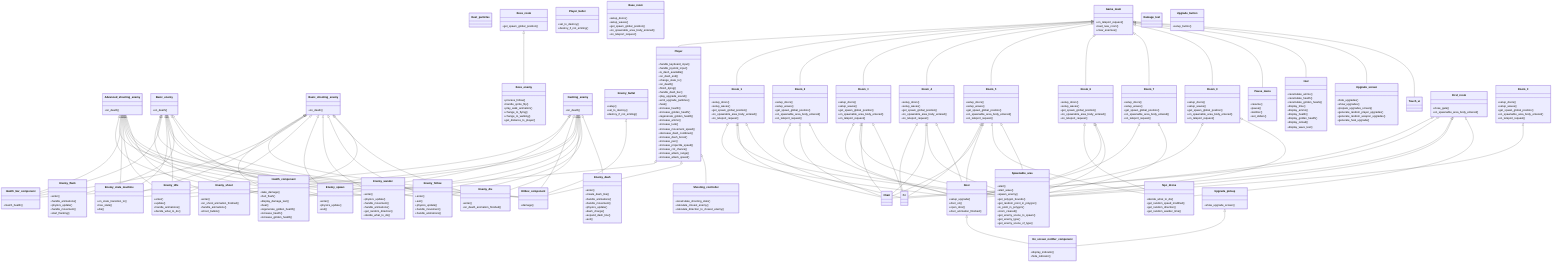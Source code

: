 classDiagram
	class Dust_particles
	class Advanced_shooting_enemy
	Advanced_shooting_enemy: +on_death()
	Advanced_shooting_enemy <|-- Health_component
	Advanced_shooting_enemy <|-- Hitbox_component
	Advanced_shooting_enemy <|-- Health_bar_component
	Advanced_shooting_enemy <|-- Enemy_state_machine
	Advanced_shooting_enemy <|-- Enemy_idle
	Advanced_shooting_enemy <|-- Enemy_spawn
	Advanced_shooting_enemy <|-- Enemy_wander
	Advanced_shooting_enemy <|-- Enemy_follow
	Advanced_shooting_enemy <|-- Enemy_die
	Advanced_shooting_enemy <|-- Enemy_shoot
	class Basic_enemy
	Basic_enemy: +on_death()
	Basic_enemy <|-- Health_component
	Basic_enemy <|-- Hitbox_component
	Basic_enemy <|-- Health_bar_component
	Basic_enemy <|-- Enemy_state_machine
	Basic_enemy <|-- Enemy_idle
	Basic_enemy <|-- Enemy_wander
	Basic_enemy <|-- Enemy_follow
	Basic_enemy <|-- Enemy_flank
	Basic_enemy <|-- Enemy_spawn
	Basic_enemy <|-- Enemy_die
	class Basic_shooting_enemy
	Basic_shooting_enemy: +on_death()
	Basic_shooting_enemy <|-- Health_component
	Basic_shooting_enemy <|-- Hitbox_component
	Basic_shooting_enemy <|-- Health_bar_component
	Basic_shooting_enemy <|-- Enemy_state_machine
	Basic_shooting_enemy <|-- Enemy_idle
	Basic_shooting_enemy <|-- Enemy_spawn
	Basic_shooting_enemy <|-- Enemy_wander
	Basic_shooting_enemy <|-- Enemy_follow
	Basic_shooting_enemy <|-- Enemy_die
	Basic_shooting_enemy <|-- Enemy_shoot
	class Boss_enemy
	Boss_enemy: +process_follow()
	Boss_enemy: +handle_sprite_flip()
	Boss_enemy: +play_walk_animation()
	Boss_enemy: +change_to_flying()
	Boss_enemy: +change_to_walking()
	Boss_enemy: +get_distance_to_player()
	class Dashing_enemy
	Dashing_enemy: +on_death()
	Dashing_enemy <|-- Health_bar_component
	Dashing_enemy <|-- Health_component
	Dashing_enemy <|-- Hitbox_component
	Dashing_enemy <|-- Enemy_state_machine
	Dashing_enemy <|-- Enemy_idle
	Dashing_enemy <|-- Enemy_spawn
	Dashing_enemy <|-- Enemy_die
	Dashing_enemy <|-- Enemy_wander
	Dashing_enemy <|-- Enemy_follow
	Dashing_enemy <|-- Enemy_dash
	class Enemy_bullet
	Enemy_bullet: +setup()
	Enemy_bullet: +set_to_destroy()
	Enemy_bullet: +destroy_if_not_emiting()
	Enemy_bullet <|-- Hitbox_component
	class Game_main
	Game_main: +on_teleport_request()
	Game_main: +load_new_room()
	Game_main: +clear_enemies()
	Game_main <|-- Player
	Game_main <|-- Room_1
	Game_main <|-- Room_2
	Game_main <|-- Room_3
	Game_main <|-- Room_4
	Game_main <|-- Room_5
	Game_main <|-- Room_6
	Game_main <|-- Room_7
	Game_main <|-- Room_8
	Game_main <|-- Pause_menu
	Game_main <|-- Hud
	Game_main <|-- Upgrade_screen
	Game_main <|-- Touch_ui
	class Npc_drone
	Npc_drone: +decide_what_to_do()
	Npc_drone: +get_random_speed_modified()
	Npc_drone: +get_random_direction()
	Npc_drone: +get_random_wander_time()
	class Player
	Player: +handle_keyboard_input()
	Player: +handle_joystick_input()
	Player: +is_dash_available()
	Player: +on_dash_end()
	Player: +change_state_to()
	Player: +on_death()
	Player: +finish_dying()
	Player: +handle_dash_bar()
	Player: +play_upgrade_sound()
	Player: +emit_upgrade_particles()
	Player: +heal()
	Player: +increase_health()
	Player: +increase_golden_health()
	Player: +regenerate_golden_health()
	Player: +increase_ammo()
	Player: +increase_luck()
	Player: +increase_movement_speed()
	Player: +decrease_dash_cooldown()
	Player: +increase_dash_boost()
	Player: +increase_pen()
	Player: +increase_projectile_speed()
	Player: +increase_crit_chance()
	Player: +increase_attack_range()
	Player: +increase_attack_speed()
	Player <|-- Health_component
	Player <|-- Hitbox_component
	Player <|-- Shooting_controller
	class Player_bullet
	Player_bullet: +set_to_destroy()
	Player_bullet: +destroy_if_not_emiting()
	class Chair
	class Door
	Door: +setup_upgrade()
	Door: +door_on()
	Door: +open_door()
	Door: +door_animation_finished()
	Door <|-- On_screen_notifier_component
	class Pc
	class Base_room
	Base_room: +setup_doors()
	Base_room: +setup_waves()
	Base_room: +get_spawn_global_position()
	Base_room: +on_spawnable_area_body_entered()
	Base_room: +on_teleport_request()
	class Boss_room
	Boss_room: +get_spawn_global_position()
	Boss_room <|-- Boss_enemy
	class First_room
	First_room: +close_gate()
	First_room: +on_spawnable_area_body_entered()
	First_room <|-- Pc
	First_room <|-- Chair
	First_room <|-- Door
	First_room <|-- Spawnable_area
	First_room <|-- Npc_drone
	class Room_1
	Room_1: +setup_doors()
	Room_1: +setup_waves()
	Room_1: +get_spawn_global_position()
	Room_1: +on_spawnable_area_body_entered()
	Room_1: +on_teleport_request()
	Room_1 <|-- Door
	Room_1 <|-- Spawnable_area
	Room_1 <|-- Chair
	Room_1 <|-- Pc
	class Room_2
	Room_2: +setup_doors()
	Room_2: +setup_waves()
	Room_2: +get_spawn_global_position()
	Room_2: +on_spawnable_area_body_entered()
	Room_2: +on_teleport_request()
	Room_2 <|-- Spawnable_area
	Room_2 <|-- Chair
	Room_2 <|-- Door
	class Room_3
	Room_3: +setup_doors()
	Room_3: +setup_waves()
	Room_3: +get_spawn_global_position()
	Room_3: +on_spawnable_area_body_entered()
	Room_3: +on_teleport_request()
	Room_3 <|-- Door
	Room_3 <|-- Spawnable_area
	Room_3 <|-- Chair
	Room_3 <|-- Pc
	class Room_4
	Room_4: +setup_doors()
	Room_4: +setup_waves()
	Room_4: +get_spawn_global_position()
	Room_4: +on_spawnable_area_body_entered()
	Room_4: +on_teleport_request()
	Room_4 <|-- Pc
	Room_4 <|-- Chair
	Room_4 <|-- Spawnable_area
	Room_4 <|-- Door
	class Room_5
	Room_5: +setup_doors()
	Room_5: +setup_waves()
	Room_5: +get_spawn_global_position()
	Room_5: +on_spawnable_area_body_entered()
	Room_5: +on_teleport_request()
	Room_5 <|-- Pc
	Room_5 <|-- Chair
	Room_5 <|-- Door
	Room_5 <|-- Npc_drone
	Room_5 <|-- Spawnable_area
	class Room_6
	Room_6: +setup_doors()
	Room_6: +setup_waves()
	Room_6: +get_spawn_global_position()
	Room_6: +on_spawnable_area_body_entered()
	Room_6: +on_teleport_request()
	Room_6 <|-- Npc_drone
	Room_6 <|-- Door
	Room_6 <|-- Spawnable_area
	class Room_7
	Room_7: +setup_doors()
	Room_7: +setup_waves()
	Room_7: +get_spawn_global_position()
	Room_7: +on_spawnable_area_body_entered()
	Room_7: +on_teleport_request()
	Room_7 <|-- Door
	Room_7 <|-- Spawnable_area
	class Room_8
	Room_8: +setup_doors()
	Room_8: +setup_waves()
	Room_8: +get_spawn_global_position()
	Room_8: +on_spawnable_area_body_entered()
	Room_8: +on_teleport_request()
	Room_8 <|-- Door
	Room_8 <|-- Spawnable_area
	class Room_9
	Room_9: +setup_doors()
	Room_9: +setup_waves()
	Room_9: +get_spawn_global_position()
	Room_9: +on_spawnable_area_body_entered()
	Room_9: +on_teleport_request()
	Room_9 <|-- Spawnable_area
	class Enemy_dash
	Enemy_dash: +enter()
	Enemy_dash: +create_dash_line()
	Enemy_dash: +handle_animations()
	Enemy_dash: +handle_movement()
	Enemy_dash: +physics_update()
	Enemy_dash: +dash_charge()
	Enemy_dash: +expand_dash_line()
	Enemy_dash: +exit()
	class Enemy_die
	Enemy_die: +enter()
	Enemy_die: +on_death_animation_finished()
	class Enemy_flank
	Enemy_flank: +enter()
	Enemy_flank: +handle_animations()
	Enemy_flank: +physics_update()
	Enemy_flank: +handle_movement()
	Enemy_flank: +start_flanking()
	class Enemy_follow
	Enemy_follow: +enter()
	Enemy_follow: +exit()
	Enemy_follow: +physics_update()
	Enemy_follow: +handle_movement()
	Enemy_follow: +handle_animations()
	class Enemy_idle
	Enemy_idle: +enter()
	Enemy_idle: +update()
	Enemy_idle: +handle_animations()
	Enemy_idle: +decide_what_to_do()
	class Enemy_shoot
	Enemy_shoot: +enter()
	Enemy_shoot: +on_shoot_animation_finished()
	Enemy_shoot: +handle_animations()
	Enemy_shoot: +shoot_bullets()
	class Enemy_spawn
	Enemy_spawn: +enter()
	Enemy_spawn: +physics_update()
	Enemy_spawn: +exit()
	class Enemy_wander
	Enemy_wander: +enter()
	Enemy_wander: +physics_update()
	Enemy_wander: +handle_movement()
	Enemy_wander: +handle_animations()
	Enemy_wander: +get_random_direction()
	Enemy_wander: +decide_what_to_do()
	class Enemy_state_machine
	Enemy_state_machine: +on_state_transition_to()
	Enemy_state_machine: +has_state()
	Enemy_state_machine: +die()
	class Damage_text
	class Health_bar_component
	Health_bar_component: +match_health()
	class Hud
	Hud: +recalculate_ammo()
	Hud: +recalculate_health()
	Hud: +recalculate_golden_hearts()
	Hud: +display_time()
	Hud: +display_ammo()
	Hud: +display_health()
	Hud: +display_golden_health()
	Hud: +display_reload()
	Hud: +display_wave_text()
	class Pause_menu
	Pause_menu: +resume()
	Pause_menu: +pause()
	Pause_menu: +testEsc()
	Pause_menu: +set_sliders()
	class Touch_ui
	class Upgrade_button
	Upgrade_button: +setup_button()
	class Upgrade_screen
	Upgrade_screen: +hide_upgrades()
	Upgrade_screen: +show_upgrades()
	Upgrade_screen: +prepare_upgrades_screen()
	Upgrade_screen: +generate_random_player_upgrades()
	Upgrade_screen: +generate_random_weapon_upgrades()
	Upgrade_screen: +generate_heal_upgrade()
	class Health_component
	Health_component: +take_damage()
	Health_component: +hurt_flash()
	Health_component: +display_damage_text()
	Health_component: +heal()
	Health_component: +regenerate_golden_health()
	Health_component: +increase_health()
	Health_component: +increase_golden_health()
	class Hitbox_component
	Hitbox_component: +damage()
	class On_screen_notifier_component
	On_screen_notifier_component: +display_indicator()
	On_screen_notifier_component: +hide_indicator()
	class Shooting_controller
	Shooting_controller: +recalculate_shooting_stats()
	Shooting_controller: +calculate_closest_enemy()
	Shooting_controller: +calculate_direction_to_closest_enemy()
	class Spawnable_area
	Spawnable_area: +start()
	Spawnable_area: +start_wave()
	Spawnable_area: +spawn_enemy()
	Spawnable_area: +get_polygon_bounds()
	Spawnable_area: +get_random_point_in_polygon()
	Spawnable_area: +is_point_in_polygon()
	Spawnable_area: +room_cleared()
	Spawnable_area: +get_enemy_scene_to_spawn()
	Spawnable_area: +get_enemy_type()
	Spawnable_area: +get_enemy_scene_of_type()
	class Upgrade_pickup
	Upgrade_pickup: +show_upgrade_screen()
	Upgrade_pickup <|-- On_screen_notifier_component